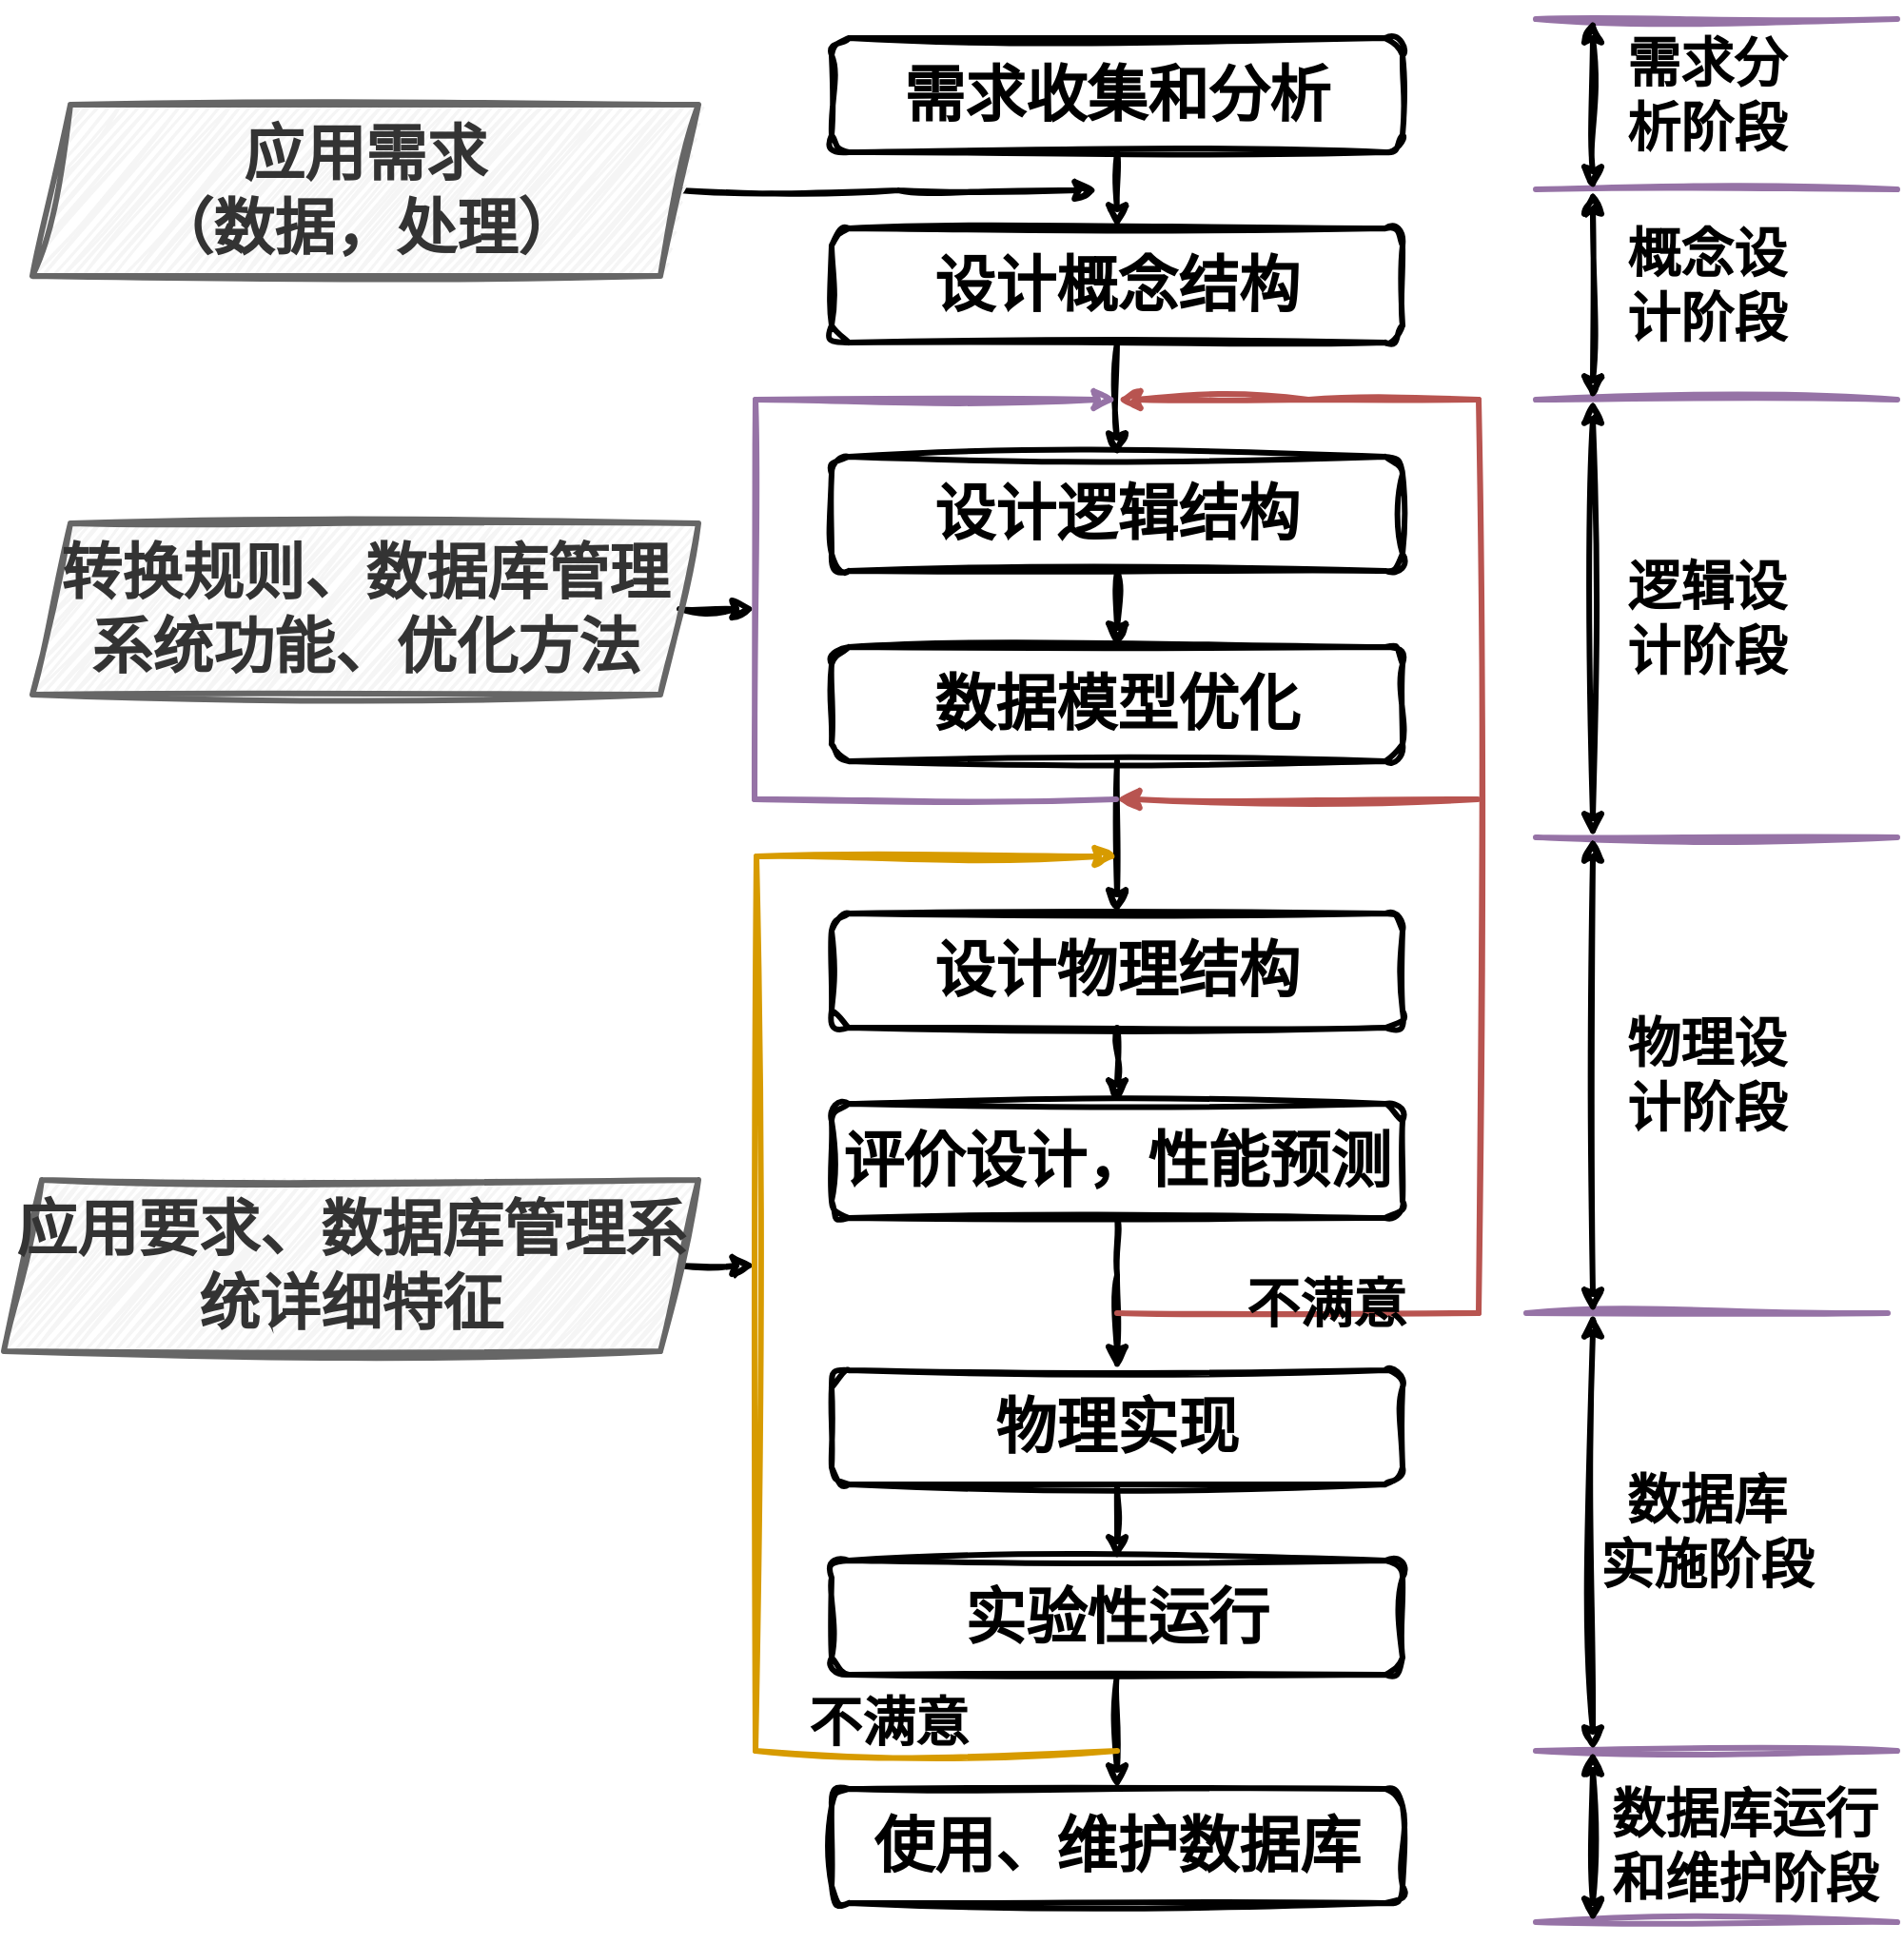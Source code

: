 <mxfile version="21.6.8" type="device">
  <diagram name="Page-1" id="QdSlqxrO90Q-8IvS5X01">
    <mxGraphModel dx="1447" dy="1179" grid="1" gridSize="10" guides="1" tooltips="1" connect="1" arrows="1" fold="1" page="1" pageScale="1" pageWidth="850" pageHeight="1100" math="0" shadow="0">
      <root>
        <mxCell id="0" />
        <mxCell id="1" parent="0" />
        <mxCell id="VmGNeqO_rlUMhWjwU0xQ-58" value="" style="group" vertex="1" connectable="0" parent="1">
          <mxGeometry x="75" y="90" width="995" height="1000" as="geometry" />
        </mxCell>
        <mxCell id="VmGNeqO_rlUMhWjwU0xQ-2" value="&lt;font style=&quot;font-size: 32px;&quot;&gt;&lt;b&gt;需求收集和分析&lt;/b&gt;&lt;/font&gt;" style="rounded=1;whiteSpace=wrap;html=1;sketch=1;hachureGap=4;jiggle=2;curveFitting=1;fontFamily=FZJingLeiS-R-GB;fontSize=28;strokeWidth=3;fillColor=none;" vertex="1" parent="VmGNeqO_rlUMhWjwU0xQ-58">
          <mxGeometry x="435" y="10" width="300" height="60" as="geometry" />
        </mxCell>
        <mxCell id="VmGNeqO_rlUMhWjwU0xQ-3" value="&lt;font style=&quot;font-size: 32px;&quot;&gt;&lt;b&gt;评价设计，性能预测&lt;/b&gt;&lt;/font&gt;" style="rounded=1;whiteSpace=wrap;html=1;sketch=1;hachureGap=4;jiggle=2;curveFitting=1;fontFamily=FZJingLeiS-R-GB;fontSize=28;strokeWidth=3;fillColor=none;" vertex="1" parent="VmGNeqO_rlUMhWjwU0xQ-58">
          <mxGeometry x="435" y="570" width="300" height="60" as="geometry" />
        </mxCell>
        <mxCell id="VmGNeqO_rlUMhWjwU0xQ-4" value="&lt;font style=&quot;font-size: 32px;&quot;&gt;&lt;b&gt;设计概念结构&lt;/b&gt;&lt;/font&gt;" style="rounded=1;whiteSpace=wrap;html=1;sketch=1;hachureGap=4;jiggle=2;curveFitting=1;fontFamily=FZJingLeiS-R-GB;fontSize=28;strokeWidth=3;fillColor=none;" vertex="1" parent="VmGNeqO_rlUMhWjwU0xQ-58">
          <mxGeometry x="435" y="110" width="300" height="60" as="geometry" />
        </mxCell>
        <mxCell id="VmGNeqO_rlUMhWjwU0xQ-10" style="edgeStyle=orthogonalEdgeStyle;rounded=0;sketch=1;hachureGap=4;jiggle=2;curveFitting=1;orthogonalLoop=1;jettySize=auto;html=1;exitX=0.5;exitY=1;exitDx=0;exitDy=0;entryX=0.5;entryY=0;entryDx=0;entryDy=0;fontFamily=Architects Daughter;fontSource=https%3A%2F%2Ffonts.googleapis.com%2Fcss%3Ffamily%3DArchitects%2BDaughter;fontSize=16;strokeWidth=3;" edge="1" parent="VmGNeqO_rlUMhWjwU0xQ-58" source="VmGNeqO_rlUMhWjwU0xQ-2" target="VmGNeqO_rlUMhWjwU0xQ-4">
          <mxGeometry relative="1" as="geometry" />
        </mxCell>
        <mxCell id="VmGNeqO_rlUMhWjwU0xQ-5" value="&lt;font style=&quot;font-size: 32px;&quot;&gt;&lt;b&gt;设计逻辑结构&lt;/b&gt;&lt;/font&gt;" style="rounded=1;whiteSpace=wrap;html=1;sketch=1;hachureGap=4;jiggle=2;curveFitting=1;fontFamily=FZJingLeiS-R-GB;fontSize=28;strokeWidth=3;fillColor=none;" vertex="1" parent="VmGNeqO_rlUMhWjwU0xQ-58">
          <mxGeometry x="435" y="230" width="300" height="60" as="geometry" />
        </mxCell>
        <mxCell id="VmGNeqO_rlUMhWjwU0xQ-12" style="edgeStyle=orthogonalEdgeStyle;rounded=0;sketch=1;hachureGap=4;jiggle=2;curveFitting=1;orthogonalLoop=1;jettySize=auto;html=1;exitX=0.5;exitY=1;exitDx=0;exitDy=0;entryX=0.5;entryY=0;entryDx=0;entryDy=0;fontFamily=Architects Daughter;fontSource=https%3A%2F%2Ffonts.googleapis.com%2Fcss%3Ffamily%3DArchitects%2BDaughter;fontSize=16;strokeWidth=3;" edge="1" parent="VmGNeqO_rlUMhWjwU0xQ-58" source="VmGNeqO_rlUMhWjwU0xQ-4" target="VmGNeqO_rlUMhWjwU0xQ-5">
          <mxGeometry relative="1" as="geometry" />
        </mxCell>
        <mxCell id="VmGNeqO_rlUMhWjwU0xQ-6" value="&lt;font style=&quot;font-size: 32px;&quot;&gt;&lt;b&gt;数据模型优化&lt;/b&gt;&lt;/font&gt;" style="rounded=1;whiteSpace=wrap;html=1;sketch=1;hachureGap=4;jiggle=2;curveFitting=1;fontFamily=FZJingLeiS-R-GB;fontSize=28;strokeWidth=3;fillColor=none;" vertex="1" parent="VmGNeqO_rlUMhWjwU0xQ-58">
          <mxGeometry x="435" y="330" width="300" height="60" as="geometry" />
        </mxCell>
        <mxCell id="VmGNeqO_rlUMhWjwU0xQ-13" style="edgeStyle=orthogonalEdgeStyle;rounded=0;sketch=1;hachureGap=4;jiggle=2;curveFitting=1;orthogonalLoop=1;jettySize=auto;html=1;exitX=0.5;exitY=1;exitDx=0;exitDy=0;entryX=0.5;entryY=0;entryDx=0;entryDy=0;fontFamily=Architects Daughter;fontSource=https%3A%2F%2Ffonts.googleapis.com%2Fcss%3Ffamily%3DArchitects%2BDaughter;fontSize=16;strokeWidth=3;" edge="1" parent="VmGNeqO_rlUMhWjwU0xQ-58" source="VmGNeqO_rlUMhWjwU0xQ-5" target="VmGNeqO_rlUMhWjwU0xQ-6">
          <mxGeometry relative="1" as="geometry" />
        </mxCell>
        <mxCell id="VmGNeqO_rlUMhWjwU0xQ-11" style="edgeStyle=orthogonalEdgeStyle;rounded=0;sketch=1;hachureGap=4;jiggle=2;curveFitting=1;orthogonalLoop=1;jettySize=auto;html=1;exitX=1;exitY=0.5;exitDx=0;exitDy=0;fontFamily=Architects Daughter;fontSource=https%3A%2F%2Ffonts.googleapis.com%2Fcss%3Ffamily%3DArchitects%2BDaughter;fontSize=16;strokeWidth=3;" edge="1" parent="VmGNeqO_rlUMhWjwU0xQ-58" source="VmGNeqO_rlUMhWjwU0xQ-7">
          <mxGeometry relative="1" as="geometry">
            <mxPoint x="575" y="90" as="targetPoint" />
          </mxGeometry>
        </mxCell>
        <mxCell id="VmGNeqO_rlUMhWjwU0xQ-7" value="&lt;font style=&quot;font-size: 32px;&quot; face=&quot;FZJingLeiS-R-GB&quot;&gt;&lt;b&gt;应用需求&lt;br&gt;（数据，处理）&lt;/b&gt;&lt;/font&gt;" style="shape=parallelogram;perimeter=parallelogramPerimeter;whiteSpace=wrap;html=1;fixedSize=1;sketch=1;hachureGap=4;jiggle=2;curveFitting=1;fontFamily=Architects Daughter;fontSource=https%3A%2F%2Ffonts.googleapis.com%2Fcss%3Ffamily%3DArchitects%2BDaughter;fontSize=25;strokeWidth=3;fillColor=#f5f5f5;fontColor=#333333;strokeColor=#666666;" vertex="1" parent="VmGNeqO_rlUMhWjwU0xQ-58">
          <mxGeometry x="15" y="45" width="350" height="90" as="geometry" />
        </mxCell>
        <mxCell id="VmGNeqO_rlUMhWjwU0xQ-35" style="edgeStyle=orthogonalEdgeStyle;rounded=0;sketch=1;hachureGap=4;jiggle=2;curveFitting=1;orthogonalLoop=1;jettySize=auto;html=1;exitX=1;exitY=0.5;exitDx=0;exitDy=0;fontFamily=Architects Daughter;fontSource=https%3A%2F%2Ffonts.googleapis.com%2Fcss%3Ffamily%3DArchitects%2BDaughter;fontSize=16;strokeWidth=3;" edge="1" parent="VmGNeqO_rlUMhWjwU0xQ-58" source="VmGNeqO_rlUMhWjwU0xQ-8">
          <mxGeometry relative="1" as="geometry">
            <mxPoint x="395" y="310" as="targetPoint" />
          </mxGeometry>
        </mxCell>
        <mxCell id="VmGNeqO_rlUMhWjwU0xQ-8" value="&lt;font face=&quot;FZJingLeiS-R-GB&quot;&gt;&lt;span style=&quot;font-size: 32px;&quot;&gt;&lt;b&gt;转换规则、数据库管理系统功能、优化方法&lt;/b&gt;&lt;/span&gt;&lt;/font&gt;" style="shape=parallelogram;perimeter=parallelogramPerimeter;whiteSpace=wrap;html=1;fixedSize=1;sketch=1;hachureGap=4;jiggle=2;curveFitting=1;fontFamily=Architects Daughter;fontSource=https%3A%2F%2Ffonts.googleapis.com%2Fcss%3Ffamily%3DArchitects%2BDaughter;fontSize=25;strokeWidth=3;fillColor=#f5f5f5;fontColor=#333333;strokeColor=#666666;" vertex="1" parent="VmGNeqO_rlUMhWjwU0xQ-58">
          <mxGeometry x="15" y="265" width="350" height="90" as="geometry" />
        </mxCell>
        <mxCell id="VmGNeqO_rlUMhWjwU0xQ-36" style="edgeStyle=orthogonalEdgeStyle;rounded=0;sketch=1;hachureGap=4;jiggle=2;curveFitting=1;orthogonalLoop=1;jettySize=auto;html=1;fontFamily=Architects Daughter;fontSource=https%3A%2F%2Ffonts.googleapis.com%2Fcss%3Ffamily%3DArchitects%2BDaughter;fontSize=16;strokeWidth=3;" edge="1" parent="VmGNeqO_rlUMhWjwU0xQ-58" source="VmGNeqO_rlUMhWjwU0xQ-9">
          <mxGeometry relative="1" as="geometry">
            <mxPoint x="395" y="655" as="targetPoint" />
          </mxGeometry>
        </mxCell>
        <mxCell id="VmGNeqO_rlUMhWjwU0xQ-9" value="&lt;font face=&quot;FZJingLeiS-R-GB&quot;&gt;&lt;span style=&quot;font-size: 32px;&quot;&gt;&lt;b&gt;应用要求、数据库管理系统详细特征&lt;/b&gt;&lt;/span&gt;&lt;/font&gt;" style="shape=parallelogram;perimeter=parallelogramPerimeter;whiteSpace=wrap;html=1;fixedSize=1;sketch=1;hachureGap=4;jiggle=2;curveFitting=1;fontFamily=Architects Daughter;fontSource=https%3A%2F%2Ffonts.googleapis.com%2Fcss%3Ffamily%3DArchitects%2BDaughter;fontSize=25;strokeWidth=3;fillColor=#f5f5f5;fontColor=#333333;strokeColor=#666666;" vertex="1" parent="VmGNeqO_rlUMhWjwU0xQ-58">
          <mxGeometry y="610" width="365" height="90" as="geometry" />
        </mxCell>
        <mxCell id="VmGNeqO_rlUMhWjwU0xQ-16" style="edgeStyle=orthogonalEdgeStyle;rounded=0;sketch=1;hachureGap=4;jiggle=2;curveFitting=1;orthogonalLoop=1;jettySize=auto;html=1;exitX=0.5;exitY=1;exitDx=0;exitDy=0;entryX=0.5;entryY=0;entryDx=0;entryDy=0;fontFamily=Architects Daughter;fontSource=https%3A%2F%2Ffonts.googleapis.com%2Fcss%3Ffamily%3DArchitects%2BDaughter;fontSize=16;strokeWidth=3;" edge="1" parent="VmGNeqO_rlUMhWjwU0xQ-58" source="VmGNeqO_rlUMhWjwU0xQ-14" target="VmGNeqO_rlUMhWjwU0xQ-3">
          <mxGeometry relative="1" as="geometry" />
        </mxCell>
        <mxCell id="VmGNeqO_rlUMhWjwU0xQ-14" value="&lt;font style=&quot;font-size: 32px;&quot;&gt;&lt;b&gt;设计物理结构&lt;/b&gt;&lt;/font&gt;" style="rounded=1;whiteSpace=wrap;html=1;sketch=1;hachureGap=4;jiggle=2;curveFitting=1;fontFamily=FZJingLeiS-R-GB;fontSize=28;strokeWidth=3;fillColor=none;" vertex="1" parent="VmGNeqO_rlUMhWjwU0xQ-58">
          <mxGeometry x="435" y="470" width="300" height="60" as="geometry" />
        </mxCell>
        <mxCell id="VmGNeqO_rlUMhWjwU0xQ-15" style="edgeStyle=orthogonalEdgeStyle;rounded=0;sketch=1;hachureGap=4;jiggle=2;curveFitting=1;orthogonalLoop=1;jettySize=auto;html=1;exitX=0.5;exitY=1;exitDx=0;exitDy=0;entryX=0.5;entryY=0;entryDx=0;entryDy=0;fontFamily=Architects Daughter;fontSource=https%3A%2F%2Ffonts.googleapis.com%2Fcss%3Ffamily%3DArchitects%2BDaughter;fontSize=16;strokeWidth=3;" edge="1" parent="VmGNeqO_rlUMhWjwU0xQ-58" source="VmGNeqO_rlUMhWjwU0xQ-6" target="VmGNeqO_rlUMhWjwU0xQ-14">
          <mxGeometry relative="1" as="geometry" />
        </mxCell>
        <mxCell id="VmGNeqO_rlUMhWjwU0xQ-17" value="&lt;font style=&quot;font-size: 32px;&quot;&gt;&lt;b&gt;物理实现&lt;/b&gt;&lt;/font&gt;" style="rounded=1;whiteSpace=wrap;html=1;sketch=1;hachureGap=4;jiggle=2;curveFitting=1;fontFamily=FZJingLeiS-R-GB;fontSize=28;strokeWidth=3;fillColor=none;" vertex="1" parent="VmGNeqO_rlUMhWjwU0xQ-58">
          <mxGeometry x="435" y="710" width="300" height="60" as="geometry" />
        </mxCell>
        <mxCell id="VmGNeqO_rlUMhWjwU0xQ-20" style="edgeStyle=orthogonalEdgeStyle;rounded=0;sketch=1;hachureGap=4;jiggle=2;curveFitting=1;orthogonalLoop=1;jettySize=auto;html=1;exitX=0.5;exitY=1;exitDx=0;exitDy=0;entryX=0.5;entryY=0;entryDx=0;entryDy=0;fontFamily=Architects Daughter;fontSource=https%3A%2F%2Ffonts.googleapis.com%2Fcss%3Ffamily%3DArchitects%2BDaughter;fontSize=16;strokeWidth=3;" edge="1" parent="VmGNeqO_rlUMhWjwU0xQ-58" source="VmGNeqO_rlUMhWjwU0xQ-3" target="VmGNeqO_rlUMhWjwU0xQ-17">
          <mxGeometry relative="1" as="geometry">
            <Array as="points">
              <mxPoint x="585" y="660" />
              <mxPoint x="585" y="660" />
            </Array>
          </mxGeometry>
        </mxCell>
        <mxCell id="VmGNeqO_rlUMhWjwU0xQ-18" value="&lt;font style=&quot;font-size: 32px;&quot;&gt;&lt;b&gt;实验性运行&lt;/b&gt;&lt;/font&gt;" style="rounded=1;whiteSpace=wrap;html=1;sketch=1;hachureGap=4;jiggle=2;curveFitting=1;fontFamily=FZJingLeiS-R-GB;fontSize=28;strokeWidth=3;fillColor=none;" vertex="1" parent="VmGNeqO_rlUMhWjwU0xQ-58">
          <mxGeometry x="435" y="810" width="300" height="60" as="geometry" />
        </mxCell>
        <mxCell id="VmGNeqO_rlUMhWjwU0xQ-21" style="edgeStyle=orthogonalEdgeStyle;rounded=0;sketch=1;hachureGap=4;jiggle=2;curveFitting=1;orthogonalLoop=1;jettySize=auto;html=1;exitX=0.5;exitY=1;exitDx=0;exitDy=0;entryX=0.5;entryY=0;entryDx=0;entryDy=0;fontFamily=Architects Daughter;fontSource=https%3A%2F%2Ffonts.googleapis.com%2Fcss%3Ffamily%3DArchitects%2BDaughter;fontSize=16;strokeWidth=3;" edge="1" parent="VmGNeqO_rlUMhWjwU0xQ-58" source="VmGNeqO_rlUMhWjwU0xQ-17" target="VmGNeqO_rlUMhWjwU0xQ-18">
          <mxGeometry relative="1" as="geometry" />
        </mxCell>
        <mxCell id="VmGNeqO_rlUMhWjwU0xQ-19" value="&lt;font style=&quot;font-size: 32px;&quot;&gt;&lt;b&gt;使用、维护数据库&lt;/b&gt;&lt;/font&gt;" style="rounded=1;whiteSpace=wrap;html=1;sketch=1;hachureGap=4;jiggle=2;curveFitting=1;fontFamily=FZJingLeiS-R-GB;fontSize=28;strokeWidth=3;fillColor=none;" vertex="1" parent="VmGNeqO_rlUMhWjwU0xQ-58">
          <mxGeometry x="435" y="930" width="300" height="60" as="geometry" />
        </mxCell>
        <mxCell id="VmGNeqO_rlUMhWjwU0xQ-22" style="edgeStyle=orthogonalEdgeStyle;rounded=0;sketch=1;hachureGap=4;jiggle=2;curveFitting=1;orthogonalLoop=1;jettySize=auto;html=1;exitX=0.5;exitY=1;exitDx=0;exitDy=0;entryX=0.5;entryY=0;entryDx=0;entryDy=0;fontFamily=Architects Daughter;fontSource=https%3A%2F%2Ffonts.googleapis.com%2Fcss%3Ffamily%3DArchitects%2BDaughter;fontSize=16;strokeWidth=3;" edge="1" parent="VmGNeqO_rlUMhWjwU0xQ-58" source="VmGNeqO_rlUMhWjwU0xQ-18" target="VmGNeqO_rlUMhWjwU0xQ-19">
          <mxGeometry relative="1" as="geometry" />
        </mxCell>
        <mxCell id="VmGNeqO_rlUMhWjwU0xQ-23" value="" style="endArrow=none;html=1;rounded=0;sketch=1;hachureGap=4;jiggle=2;curveFitting=1;fontFamily=Architects Daughter;fontSource=https%3A%2F%2Ffonts.googleapis.com%2Fcss%3Ffamily%3DArchitects%2BDaughter;fontSize=16;strokeWidth=3;fillColor=#e1d5e7;strokeColor=#9673a6;" edge="1" parent="VmGNeqO_rlUMhWjwU0xQ-58">
          <mxGeometry width="50" height="50" relative="1" as="geometry">
            <mxPoint x="394.5" y="410" as="sourcePoint" />
            <mxPoint x="584.5" y="410" as="targetPoint" />
          </mxGeometry>
        </mxCell>
        <mxCell id="VmGNeqO_rlUMhWjwU0xQ-24" value="" style="endArrow=classic;html=1;rounded=0;sketch=1;hachureGap=4;jiggle=2;curveFitting=1;fontFamily=Architects Daughter;fontSource=https%3A%2F%2Ffonts.googleapis.com%2Fcss%3Ffamily%3DArchitects%2BDaughter;fontSize=16;strokeWidth=3;startArrow=none;startFill=0;endFill=1;fillColor=#e1d5e7;strokeColor=#9673a6;" edge="1" parent="VmGNeqO_rlUMhWjwU0xQ-58">
          <mxGeometry width="50" height="50" relative="1" as="geometry">
            <mxPoint x="395" y="200" as="sourcePoint" />
            <mxPoint x="585" y="200" as="targetPoint" />
          </mxGeometry>
        </mxCell>
        <mxCell id="VmGNeqO_rlUMhWjwU0xQ-25" value="" style="endArrow=none;html=1;rounded=0;sketch=1;hachureGap=4;jiggle=2;curveFitting=1;fontFamily=Architects Daughter;fontSource=https%3A%2F%2Ffonts.googleapis.com%2Fcss%3Ffamily%3DArchitects%2BDaughter;fontSize=16;strokeWidth=3;fillColor=#e1d5e7;strokeColor=#9673a6;" edge="1" parent="VmGNeqO_rlUMhWjwU0xQ-58">
          <mxGeometry width="50" height="50" relative="1" as="geometry">
            <mxPoint x="395" y="200" as="sourcePoint" />
            <mxPoint x="394.5" y="410" as="targetPoint" />
          </mxGeometry>
        </mxCell>
        <mxCell id="VmGNeqO_rlUMhWjwU0xQ-26" value="" style="endArrow=none;html=1;rounded=0;sketch=1;hachureGap=4;jiggle=2;curveFitting=1;fontFamily=Architects Daughter;fontSource=https%3A%2F%2Ffonts.googleapis.com%2Fcss%3Ffamily%3DArchitects%2BDaughter;fontSize=16;strokeWidth=3;endFill=0;startArrow=classic;startFill=1;fillColor=#f8cecc;strokeColor=#b85450;" edge="1" parent="VmGNeqO_rlUMhWjwU0xQ-58">
          <mxGeometry width="50" height="50" relative="1" as="geometry">
            <mxPoint x="584.5" y="410" as="sourcePoint" />
            <mxPoint x="774.5" y="410" as="targetPoint" />
          </mxGeometry>
        </mxCell>
        <mxCell id="VmGNeqO_rlUMhWjwU0xQ-27" value="" style="endArrow=none;html=1;rounded=0;sketch=1;hachureGap=4;jiggle=2;curveFitting=1;fontFamily=Architects Daughter;fontSource=https%3A%2F%2Ffonts.googleapis.com%2Fcss%3Ffamily%3DArchitects%2BDaughter;fontSize=16;strokeWidth=3;startArrow=classic;startFill=1;endFill=0;fillColor=#f8cecc;strokeColor=#b85450;" edge="1" parent="VmGNeqO_rlUMhWjwU0xQ-58">
          <mxGeometry width="50" height="50" relative="1" as="geometry">
            <mxPoint x="585" y="200" as="sourcePoint" />
            <mxPoint x="775" y="200" as="targetPoint" />
            <Array as="points">
              <mxPoint x="685.5" y="200" />
            </Array>
          </mxGeometry>
        </mxCell>
        <mxCell id="VmGNeqO_rlUMhWjwU0xQ-28" value="" style="endArrow=none;html=1;rounded=0;sketch=1;hachureGap=4;jiggle=2;curveFitting=1;fontFamily=Architects Daughter;fontSource=https%3A%2F%2Ffonts.googleapis.com%2Fcss%3Ffamily%3DArchitects%2BDaughter;fontSize=16;strokeWidth=3;fillColor=#f8cecc;strokeColor=#b85450;" edge="1" parent="VmGNeqO_rlUMhWjwU0xQ-58">
          <mxGeometry width="50" height="50" relative="1" as="geometry">
            <mxPoint x="775" y="200" as="sourcePoint" />
            <mxPoint x="775" y="680" as="targetPoint" />
          </mxGeometry>
        </mxCell>
        <mxCell id="VmGNeqO_rlUMhWjwU0xQ-29" value="" style="endArrow=none;html=1;rounded=0;sketch=1;hachureGap=4;jiggle=2;curveFitting=1;fontFamily=Architects Daughter;fontSource=https%3A%2F%2Ffonts.googleapis.com%2Fcss%3Ffamily%3DArchitects%2BDaughter;fontSize=16;strokeWidth=3;fillColor=#ffe6cc;strokeColor=#d79b00;" edge="1" parent="VmGNeqO_rlUMhWjwU0xQ-58">
          <mxGeometry width="50" height="50" relative="1" as="geometry">
            <mxPoint x="395" y="910" as="sourcePoint" />
            <mxPoint x="585" y="910" as="targetPoint" />
          </mxGeometry>
        </mxCell>
        <mxCell id="VmGNeqO_rlUMhWjwU0xQ-30" value="" style="endArrow=classic;html=1;rounded=0;sketch=1;hachureGap=4;jiggle=2;curveFitting=1;fontFamily=Architects Daughter;fontSource=https%3A%2F%2Ffonts.googleapis.com%2Fcss%3Ffamily%3DArchitects%2BDaughter;fontSize=16;strokeWidth=3;startArrow=none;startFill=0;endFill=1;fillColor=#ffe6cc;strokeColor=#d79b00;" edge="1" parent="VmGNeqO_rlUMhWjwU0xQ-58">
          <mxGeometry width="50" height="50" relative="1" as="geometry">
            <mxPoint x="395.5" y="440" as="sourcePoint" />
            <mxPoint x="585.5" y="440" as="targetPoint" />
          </mxGeometry>
        </mxCell>
        <mxCell id="VmGNeqO_rlUMhWjwU0xQ-31" value="" style="endArrow=none;html=1;rounded=0;sketch=1;hachureGap=4;jiggle=2;curveFitting=1;fontFamily=Architects Daughter;fontSource=https%3A%2F%2Ffonts.googleapis.com%2Fcss%3Ffamily%3DArchitects%2BDaughter;fontSize=16;strokeWidth=3;fillColor=#ffe6cc;strokeColor=#d79b00;" edge="1" parent="VmGNeqO_rlUMhWjwU0xQ-58">
          <mxGeometry width="50" height="50" relative="1" as="geometry">
            <mxPoint x="395.5" y="440" as="sourcePoint" />
            <mxPoint x="395" y="910" as="targetPoint" />
          </mxGeometry>
        </mxCell>
        <mxCell id="VmGNeqO_rlUMhWjwU0xQ-32" value="" style="endArrow=none;html=1;rounded=0;sketch=1;hachureGap=4;jiggle=2;curveFitting=1;fontFamily=Architects Daughter;fontSource=https%3A%2F%2Ffonts.googleapis.com%2Fcss%3Ffamily%3DArchitects%2BDaughter;fontSize=16;strokeWidth=3;fillColor=#f8cecc;strokeColor=#b85450;" edge="1" parent="VmGNeqO_rlUMhWjwU0xQ-58">
          <mxGeometry width="50" height="50" relative="1" as="geometry">
            <mxPoint x="585" y="680" as="sourcePoint" />
            <mxPoint x="775" y="680" as="targetPoint" />
          </mxGeometry>
        </mxCell>
        <mxCell id="VmGNeqO_rlUMhWjwU0xQ-33" value="&lt;font style=&quot;font-size: 28px;&quot; face=&quot;FZJingLeiS-R-GB&quot;&gt;&lt;b&gt;需求分析阶段&lt;/b&gt;&lt;/font&gt;" style="text;html=1;strokeColor=none;fillColor=none;align=center;verticalAlign=middle;whiteSpace=wrap;rounded=0;fontSize=20;fontFamily=Architects Daughter;" vertex="1" parent="VmGNeqO_rlUMhWjwU0xQ-58">
          <mxGeometry x="845" y="25" width="100" height="30" as="geometry" />
        </mxCell>
        <mxCell id="VmGNeqO_rlUMhWjwU0xQ-34" value="&lt;font style=&quot;font-size: 28px;&quot; face=&quot;FZJingLeiS-R-GB&quot;&gt;&lt;b&gt;不满意&lt;/b&gt;&lt;/font&gt;" style="text;html=1;strokeColor=none;fillColor=none;align=center;verticalAlign=middle;whiteSpace=wrap;rounded=0;fontSize=20;fontFamily=Architects Daughter;" vertex="1" parent="VmGNeqO_rlUMhWjwU0xQ-58">
          <mxGeometry x="415" y="880" width="100" height="30" as="geometry" />
        </mxCell>
        <mxCell id="VmGNeqO_rlUMhWjwU0xQ-37" value="&lt;font style=&quot;font-size: 28px;&quot; face=&quot;FZJingLeiS-R-GB&quot;&gt;&lt;b&gt;不满意&lt;/b&gt;&lt;/font&gt;" style="text;html=1;strokeColor=none;fillColor=none;align=center;verticalAlign=middle;whiteSpace=wrap;rounded=0;fontSize=20;fontFamily=Architects Daughter;" vertex="1" parent="VmGNeqO_rlUMhWjwU0xQ-58">
          <mxGeometry x="645" y="660" width="100" height="30" as="geometry" />
        </mxCell>
        <mxCell id="VmGNeqO_rlUMhWjwU0xQ-38" value="&lt;font style=&quot;font-size: 28px;&quot; face=&quot;FZJingLeiS-R-GB&quot;&gt;&lt;b&gt;概念设计阶段&lt;/b&gt;&lt;/font&gt;" style="text;html=1;strokeColor=none;fillColor=none;align=center;verticalAlign=middle;whiteSpace=wrap;rounded=0;fontSize=20;fontFamily=Architects Daughter;" vertex="1" parent="VmGNeqO_rlUMhWjwU0xQ-58">
          <mxGeometry x="845" y="125" width="100" height="30" as="geometry" />
        </mxCell>
        <mxCell id="VmGNeqO_rlUMhWjwU0xQ-39" value="&lt;font style=&quot;font-size: 28px;&quot; face=&quot;FZJingLeiS-R-GB&quot;&gt;&lt;b&gt;逻辑设计阶段&lt;/b&gt;&lt;/font&gt;" style="text;html=1;strokeColor=none;fillColor=none;align=center;verticalAlign=middle;whiteSpace=wrap;rounded=0;fontSize=20;fontFamily=Architects Daughter;" vertex="1" parent="VmGNeqO_rlUMhWjwU0xQ-58">
          <mxGeometry x="845" y="300" width="100" height="30" as="geometry" />
        </mxCell>
        <mxCell id="VmGNeqO_rlUMhWjwU0xQ-40" value="&lt;font style=&quot;font-size: 28px;&quot; face=&quot;FZJingLeiS-R-GB&quot;&gt;&lt;b&gt;物理设计阶段&lt;/b&gt;&lt;/font&gt;" style="text;html=1;strokeColor=none;fillColor=none;align=center;verticalAlign=middle;whiteSpace=wrap;rounded=0;fontSize=20;fontFamily=Architects Daughter;" vertex="1" parent="VmGNeqO_rlUMhWjwU0xQ-58">
          <mxGeometry x="845" y="540" width="100" height="30" as="geometry" />
        </mxCell>
        <mxCell id="VmGNeqO_rlUMhWjwU0xQ-41" value="&lt;font style=&quot;font-size: 28px;&quot; face=&quot;FZJingLeiS-R-GB&quot;&gt;&lt;b&gt;数据库&lt;br&gt;实施阶段&lt;/b&gt;&lt;/font&gt;" style="text;html=1;strokeColor=none;fillColor=none;align=center;verticalAlign=middle;whiteSpace=wrap;rounded=0;fontSize=20;fontFamily=Architects Daughter;" vertex="1" parent="VmGNeqO_rlUMhWjwU0xQ-58">
          <mxGeometry x="835" y="780" width="120" height="30" as="geometry" />
        </mxCell>
        <mxCell id="VmGNeqO_rlUMhWjwU0xQ-42" value="&lt;font style=&quot;font-size: 28px;&quot; face=&quot;FZJingLeiS-R-GB&quot;&gt;&lt;b&gt;数据库运行&lt;br&gt;和维护阶段&lt;br&gt;&lt;/b&gt;&lt;/font&gt;" style="text;html=1;strokeColor=none;fillColor=none;align=center;verticalAlign=middle;whiteSpace=wrap;rounded=0;fontSize=20;fontFamily=Architects Daughter;" vertex="1" parent="VmGNeqO_rlUMhWjwU0xQ-58">
          <mxGeometry x="835" y="945" width="160" height="30" as="geometry" />
        </mxCell>
        <mxCell id="VmGNeqO_rlUMhWjwU0xQ-44" value="" style="endArrow=none;html=1;rounded=0;sketch=1;hachureGap=4;jiggle=2;curveFitting=1;fontFamily=Architects Daughter;fontSource=https%3A%2F%2Ffonts.googleapis.com%2Fcss%3Ffamily%3DArchitects%2BDaughter;fontSize=16;strokeWidth=3;fillColor=#e1d5e7;strokeColor=#9673a6;" edge="1" parent="VmGNeqO_rlUMhWjwU0xQ-58">
          <mxGeometry width="50" height="50" relative="1" as="geometry">
            <mxPoint x="805" as="sourcePoint" />
            <mxPoint x="995" as="targetPoint" />
          </mxGeometry>
        </mxCell>
        <mxCell id="VmGNeqO_rlUMhWjwU0xQ-45" value="" style="endArrow=none;html=1;rounded=0;sketch=1;hachureGap=4;jiggle=2;curveFitting=1;fontFamily=Architects Daughter;fontSource=https%3A%2F%2Ffonts.googleapis.com%2Fcss%3Ffamily%3DArchitects%2BDaughter;fontSize=16;strokeWidth=3;fillColor=#e1d5e7;strokeColor=#9673a6;" edge="1" parent="VmGNeqO_rlUMhWjwU0xQ-58">
          <mxGeometry width="50" height="50" relative="1" as="geometry">
            <mxPoint x="805" y="89.5" as="sourcePoint" />
            <mxPoint x="995" y="89.5" as="targetPoint" />
          </mxGeometry>
        </mxCell>
        <mxCell id="VmGNeqO_rlUMhWjwU0xQ-46" value="" style="endArrow=none;html=1;rounded=0;sketch=1;hachureGap=4;jiggle=2;curveFitting=1;fontFamily=Architects Daughter;fontSource=https%3A%2F%2Ffonts.googleapis.com%2Fcss%3Ffamily%3DArchitects%2BDaughter;fontSize=16;strokeWidth=3;fillColor=#e1d5e7;strokeColor=#9673a6;" edge="1" parent="VmGNeqO_rlUMhWjwU0xQ-58">
          <mxGeometry width="50" height="50" relative="1" as="geometry">
            <mxPoint x="805" y="200" as="sourcePoint" />
            <mxPoint x="995" y="200" as="targetPoint" />
          </mxGeometry>
        </mxCell>
        <mxCell id="VmGNeqO_rlUMhWjwU0xQ-47" value="" style="endArrow=none;html=1;rounded=0;sketch=1;hachureGap=4;jiggle=2;curveFitting=1;fontFamily=Architects Daughter;fontSource=https%3A%2F%2Ffonts.googleapis.com%2Fcss%3Ffamily%3DArchitects%2BDaughter;fontSize=16;strokeWidth=3;fillColor=#e1d5e7;strokeColor=#9673a6;" edge="1" parent="VmGNeqO_rlUMhWjwU0xQ-58">
          <mxGeometry width="50" height="50" relative="1" as="geometry">
            <mxPoint x="805" y="430" as="sourcePoint" />
            <mxPoint x="995" y="430" as="targetPoint" />
          </mxGeometry>
        </mxCell>
        <mxCell id="VmGNeqO_rlUMhWjwU0xQ-48" value="" style="endArrow=none;html=1;rounded=0;sketch=1;hachureGap=4;jiggle=2;curveFitting=1;fontFamily=Architects Daughter;fontSource=https%3A%2F%2Ffonts.googleapis.com%2Fcss%3Ffamily%3DArchitects%2BDaughter;fontSize=16;strokeWidth=3;fillColor=#e1d5e7;strokeColor=#9673a6;" edge="1" parent="VmGNeqO_rlUMhWjwU0xQ-58">
          <mxGeometry width="50" height="50" relative="1" as="geometry">
            <mxPoint x="800" y="680" as="sourcePoint" />
            <mxPoint x="990" y="680" as="targetPoint" />
          </mxGeometry>
        </mxCell>
        <mxCell id="VmGNeqO_rlUMhWjwU0xQ-49" value="" style="endArrow=none;html=1;rounded=0;sketch=1;hachureGap=4;jiggle=2;curveFitting=1;fontFamily=Architects Daughter;fontSource=https%3A%2F%2Ffonts.googleapis.com%2Fcss%3Ffamily%3DArchitects%2BDaughter;fontSize=16;strokeWidth=3;fillColor=#e1d5e7;strokeColor=#9673a6;" edge="1" parent="VmGNeqO_rlUMhWjwU0xQ-58">
          <mxGeometry width="50" height="50" relative="1" as="geometry">
            <mxPoint x="805" y="910" as="sourcePoint" />
            <mxPoint x="995" y="910" as="targetPoint" />
          </mxGeometry>
        </mxCell>
        <mxCell id="VmGNeqO_rlUMhWjwU0xQ-50" value="" style="endArrow=none;html=1;rounded=0;sketch=1;hachureGap=4;jiggle=2;curveFitting=1;fontFamily=Architects Daughter;fontSource=https%3A%2F%2Ffonts.googleapis.com%2Fcss%3Ffamily%3DArchitects%2BDaughter;fontSize=16;strokeWidth=3;fillColor=#e1d5e7;strokeColor=#9673a6;" edge="1" parent="VmGNeqO_rlUMhWjwU0xQ-58">
          <mxGeometry width="50" height="50" relative="1" as="geometry">
            <mxPoint x="805" y="1000" as="sourcePoint" />
            <mxPoint x="995" y="1000" as="targetPoint" />
          </mxGeometry>
        </mxCell>
        <mxCell id="VmGNeqO_rlUMhWjwU0xQ-51" value="" style="endArrow=classic;startArrow=classic;html=1;rounded=0;sketch=1;hachureGap=4;jiggle=2;curveFitting=1;fontFamily=Architects Daughter;fontSource=https%3A%2F%2Ffonts.googleapis.com%2Fcss%3Ffamily%3DArchitects%2BDaughter;fontSize=16;strokeWidth=3;" edge="1" parent="VmGNeqO_rlUMhWjwU0xQ-58">
          <mxGeometry width="50" height="50" relative="1" as="geometry">
            <mxPoint x="835" y="90" as="sourcePoint" />
            <mxPoint x="835" as="targetPoint" />
          </mxGeometry>
        </mxCell>
        <mxCell id="VmGNeqO_rlUMhWjwU0xQ-52" value="" style="endArrow=classic;startArrow=classic;html=1;rounded=0;sketch=1;hachureGap=4;jiggle=2;curveFitting=1;fontFamily=Architects Daughter;fontSource=https%3A%2F%2Ffonts.googleapis.com%2Fcss%3Ffamily%3DArchitects%2BDaughter;fontSize=16;strokeWidth=3;" edge="1" parent="VmGNeqO_rlUMhWjwU0xQ-58">
          <mxGeometry width="50" height="50" relative="1" as="geometry">
            <mxPoint x="835" y="200" as="sourcePoint" />
            <mxPoint x="835" y="90" as="targetPoint" />
          </mxGeometry>
        </mxCell>
        <mxCell id="VmGNeqO_rlUMhWjwU0xQ-53" value="" style="endArrow=classic;startArrow=classic;html=1;rounded=0;sketch=1;hachureGap=4;jiggle=2;curveFitting=1;fontFamily=Architects Daughter;fontSource=https%3A%2F%2Ffonts.googleapis.com%2Fcss%3Ffamily%3DArchitects%2BDaughter;fontSize=16;strokeWidth=3;" edge="1" parent="VmGNeqO_rlUMhWjwU0xQ-58">
          <mxGeometry width="50" height="50" relative="1" as="geometry">
            <mxPoint x="835" y="430" as="sourcePoint" />
            <mxPoint x="835" y="200" as="targetPoint" />
          </mxGeometry>
        </mxCell>
        <mxCell id="VmGNeqO_rlUMhWjwU0xQ-54" value="" style="endArrow=classic;startArrow=classic;html=1;rounded=0;sketch=1;hachureGap=4;jiggle=2;curveFitting=1;fontFamily=Architects Daughter;fontSource=https%3A%2F%2Ffonts.googleapis.com%2Fcss%3Ffamily%3DArchitects%2BDaughter;fontSize=16;strokeWidth=3;" edge="1" parent="VmGNeqO_rlUMhWjwU0xQ-58">
          <mxGeometry width="50" height="50" relative="1" as="geometry">
            <mxPoint x="835" y="680" as="sourcePoint" />
            <mxPoint x="835" y="430" as="targetPoint" />
          </mxGeometry>
        </mxCell>
        <mxCell id="VmGNeqO_rlUMhWjwU0xQ-56" value="" style="endArrow=classic;startArrow=classic;html=1;rounded=0;sketch=1;hachureGap=4;jiggle=2;curveFitting=1;fontFamily=Architects Daughter;fontSource=https%3A%2F%2Ffonts.googleapis.com%2Fcss%3Ffamily%3DArchitects%2BDaughter;fontSize=16;strokeWidth=3;" edge="1" parent="VmGNeqO_rlUMhWjwU0xQ-58">
          <mxGeometry width="50" height="50" relative="1" as="geometry">
            <mxPoint x="835" y="910" as="sourcePoint" />
            <mxPoint x="835" y="680" as="targetPoint" />
          </mxGeometry>
        </mxCell>
        <mxCell id="VmGNeqO_rlUMhWjwU0xQ-57" value="" style="endArrow=classic;startArrow=classic;html=1;rounded=0;sketch=1;hachureGap=4;jiggle=2;curveFitting=1;fontFamily=Architects Daughter;fontSource=https%3A%2F%2Ffonts.googleapis.com%2Fcss%3Ffamily%3DArchitects%2BDaughter;fontSize=16;strokeWidth=3;" edge="1" parent="VmGNeqO_rlUMhWjwU0xQ-58">
          <mxGeometry width="50" height="50" relative="1" as="geometry">
            <mxPoint x="835" y="1000" as="sourcePoint" />
            <mxPoint x="835" y="910" as="targetPoint" />
          </mxGeometry>
        </mxCell>
      </root>
    </mxGraphModel>
  </diagram>
</mxfile>

